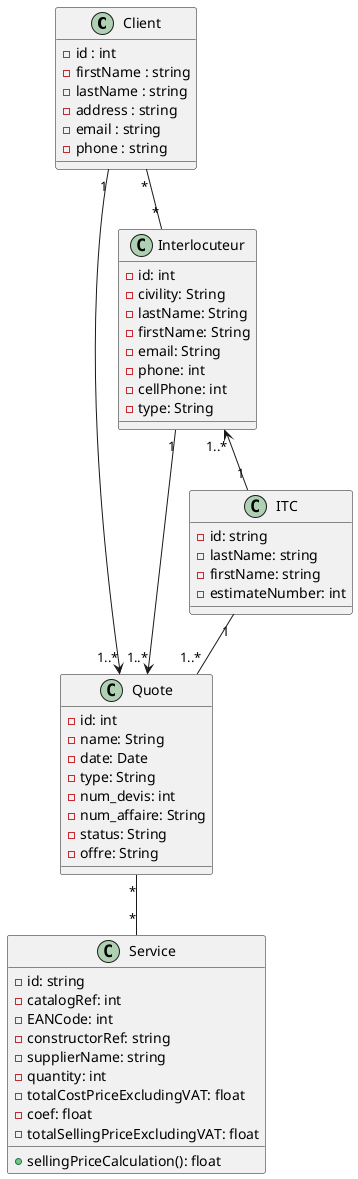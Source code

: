 @startuml NewIsco


class Client {
    - id : int
    - firstName : string
    - lastName : string
    - address : string
    - email : string
    - phone : string
}

class Quote {
    -id: int
    -name: String
    -date: Date
    -type: String
    -num_devis: int
    -num_affaire: String
    -status: String 
    -offre: String
}

class Service {
    -id: string
    -catalogRef: int
    -EANCode: int
    -constructorRef: string
    -supplierName: string
    -quantity: int
    -totalCostPriceExcludingVAT: float
    -coef: float 
    -totalSellingPriceExcludingVAT: float
    +sellingPriceCalculation(): float
}

class ITC {
    -id: string
    -lastName: string
    -firstName: string
    -estimateNumber: int
}

class Interlocuteur {
    -id: int
    -civility: String
    -lastName: String
    -firstName: String
    -email: String
    -phone: int
    -cellPhone: int
    -type: String
}

Client "1" --> "1..*" Quote
Client "*" -- "*" Interlocuteur
Interlocuteur "1" --> "1..*" Quote
Quote "*" -- "*" Service
ITC "1" -- "1..*" Quote
Interlocuteur "1..*" <-- "1" ITC

@enduml